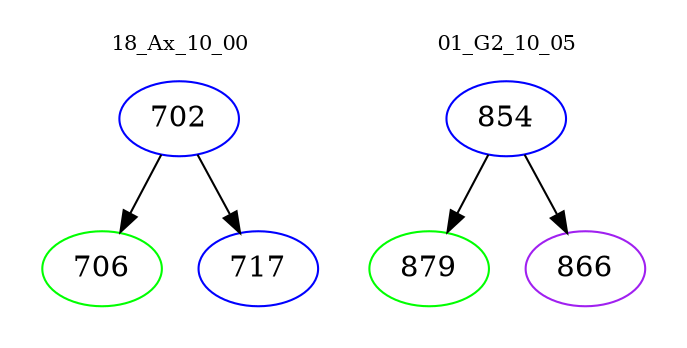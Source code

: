 digraph{
subgraph cluster_0 {
color = white
label = "18_Ax_10_00";
fontsize=10;
T0_702 [label="702", color="blue"]
T0_702 -> T0_706 [color="black"]
T0_706 [label="706", color="green"]
T0_702 -> T0_717 [color="black"]
T0_717 [label="717", color="blue"]
}
subgraph cluster_1 {
color = white
label = "01_G2_10_05";
fontsize=10;
T1_854 [label="854", color="blue"]
T1_854 -> T1_879 [color="black"]
T1_879 [label="879", color="green"]
T1_854 -> T1_866 [color="black"]
T1_866 [label="866", color="purple"]
}
}
